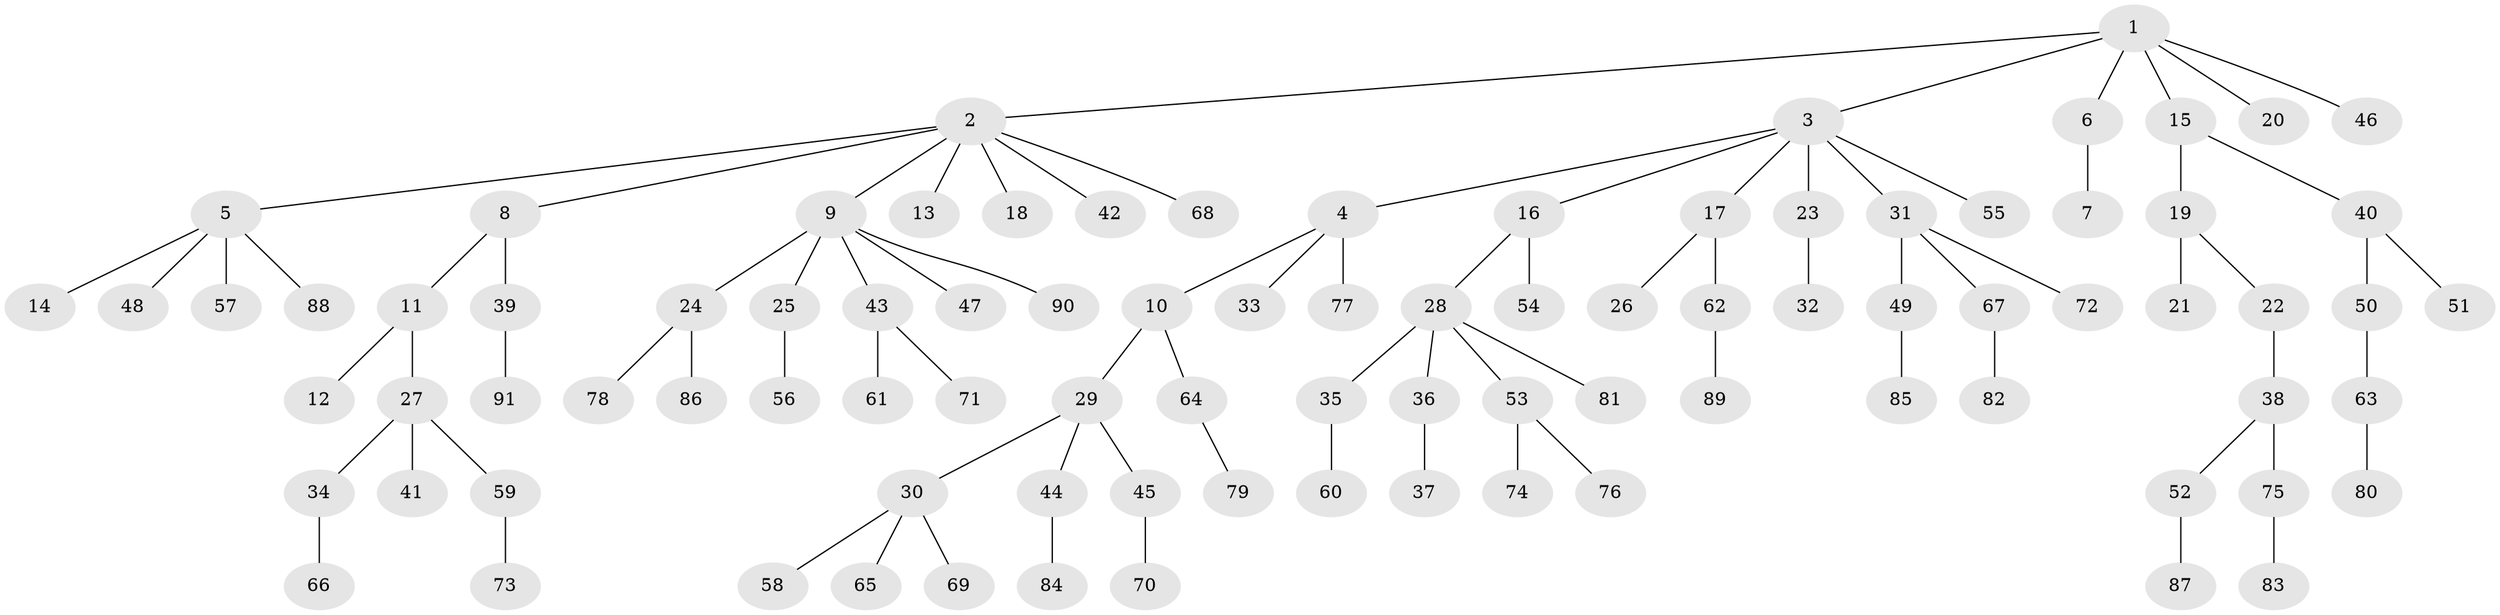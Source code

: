 // coarse degree distribution, {11: 0.037037037037037035, 7: 0.037037037037037035, 1: 0.7407407407407407, 3: 0.037037037037037035, 2: 0.1111111111111111, 5: 0.037037037037037035}
// Generated by graph-tools (version 1.1) at 2025/19/03/04/25 18:19:11]
// undirected, 91 vertices, 90 edges
graph export_dot {
graph [start="1"]
  node [color=gray90,style=filled];
  1;
  2;
  3;
  4;
  5;
  6;
  7;
  8;
  9;
  10;
  11;
  12;
  13;
  14;
  15;
  16;
  17;
  18;
  19;
  20;
  21;
  22;
  23;
  24;
  25;
  26;
  27;
  28;
  29;
  30;
  31;
  32;
  33;
  34;
  35;
  36;
  37;
  38;
  39;
  40;
  41;
  42;
  43;
  44;
  45;
  46;
  47;
  48;
  49;
  50;
  51;
  52;
  53;
  54;
  55;
  56;
  57;
  58;
  59;
  60;
  61;
  62;
  63;
  64;
  65;
  66;
  67;
  68;
  69;
  70;
  71;
  72;
  73;
  74;
  75;
  76;
  77;
  78;
  79;
  80;
  81;
  82;
  83;
  84;
  85;
  86;
  87;
  88;
  89;
  90;
  91;
  1 -- 2;
  1 -- 3;
  1 -- 6;
  1 -- 15;
  1 -- 20;
  1 -- 46;
  2 -- 5;
  2 -- 8;
  2 -- 9;
  2 -- 13;
  2 -- 18;
  2 -- 42;
  2 -- 68;
  3 -- 4;
  3 -- 16;
  3 -- 17;
  3 -- 23;
  3 -- 31;
  3 -- 55;
  4 -- 10;
  4 -- 33;
  4 -- 77;
  5 -- 14;
  5 -- 48;
  5 -- 57;
  5 -- 88;
  6 -- 7;
  8 -- 11;
  8 -- 39;
  9 -- 24;
  9 -- 25;
  9 -- 43;
  9 -- 47;
  9 -- 90;
  10 -- 29;
  10 -- 64;
  11 -- 12;
  11 -- 27;
  15 -- 19;
  15 -- 40;
  16 -- 28;
  16 -- 54;
  17 -- 26;
  17 -- 62;
  19 -- 21;
  19 -- 22;
  22 -- 38;
  23 -- 32;
  24 -- 78;
  24 -- 86;
  25 -- 56;
  27 -- 34;
  27 -- 41;
  27 -- 59;
  28 -- 35;
  28 -- 36;
  28 -- 53;
  28 -- 81;
  29 -- 30;
  29 -- 44;
  29 -- 45;
  30 -- 58;
  30 -- 65;
  30 -- 69;
  31 -- 49;
  31 -- 67;
  31 -- 72;
  34 -- 66;
  35 -- 60;
  36 -- 37;
  38 -- 52;
  38 -- 75;
  39 -- 91;
  40 -- 50;
  40 -- 51;
  43 -- 61;
  43 -- 71;
  44 -- 84;
  45 -- 70;
  49 -- 85;
  50 -- 63;
  52 -- 87;
  53 -- 74;
  53 -- 76;
  59 -- 73;
  62 -- 89;
  63 -- 80;
  64 -- 79;
  67 -- 82;
  75 -- 83;
}
